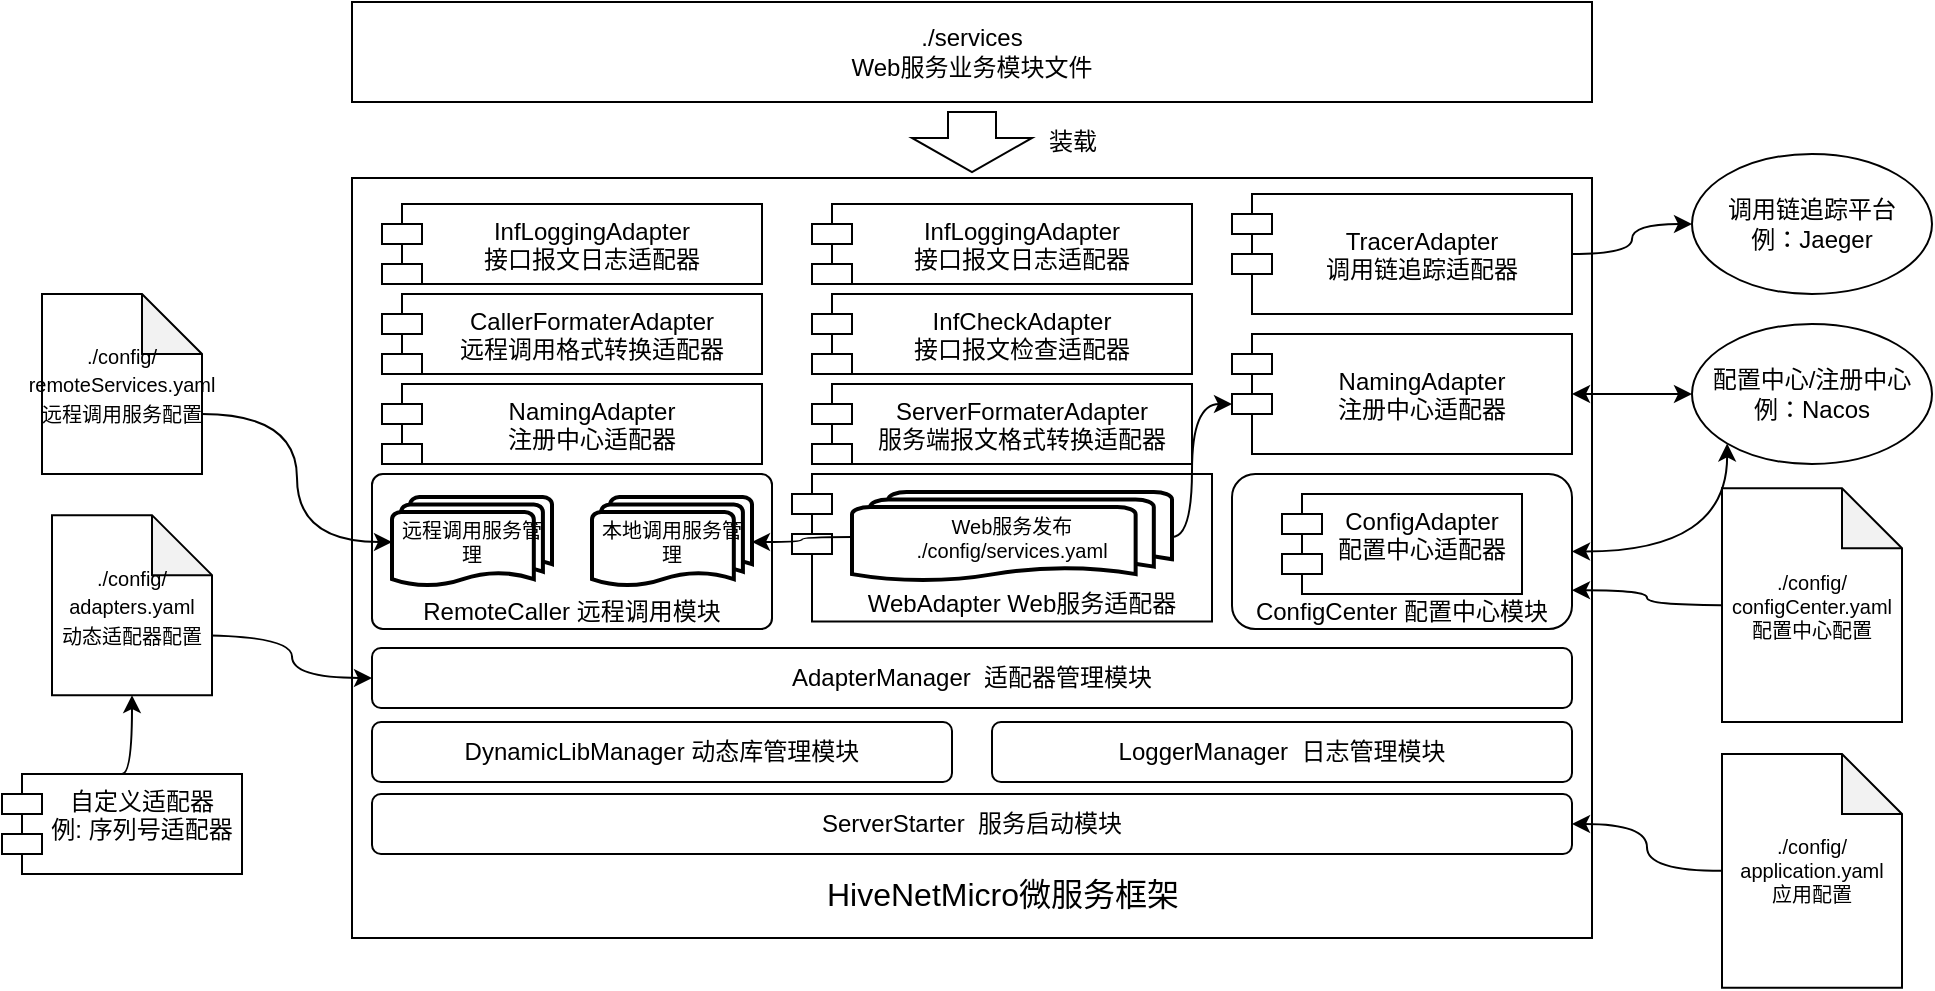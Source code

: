 <mxfile version="16.1.2" type="device" pages="4"><diagram id="e1eI8KGDANT3VTvHJMwy" name="框架整体设计"><mxGraphModel dx="1773" dy="590" grid="1" gridSize="10" guides="1" tooltips="1" connect="1" arrows="1" fold="1" page="1" pageScale="1" pageWidth="827" pageHeight="1169" math="0" shadow="0"><root><mxCell id="Zrc7ZER5J5BIy9aiDrU9-0"/><mxCell id="Zrc7ZER5J5BIy9aiDrU9-1" parent="Zrc7ZER5J5BIy9aiDrU9-0"/><mxCell id="_LWzrvO0xNcFk8s9Y-BM-0" value="" style="rounded=0;whiteSpace=wrap;html=1;" parent="Zrc7ZER5J5BIy9aiDrU9-1" vertex="1"><mxGeometry x="130" y="142" width="620" height="380" as="geometry"/></mxCell><mxCell id="_LWzrvO0xNcFk8s9Y-BM-1" value="ServerStarter&amp;nbsp; 服务启动模块" style="rounded=1;whiteSpace=wrap;html=1;" parent="Zrc7ZER5J5BIy9aiDrU9-1" vertex="1"><mxGeometry x="140" y="450" width="600" height="30" as="geometry"/></mxCell><mxCell id="_LWzrvO0xNcFk8s9Y-BM-2" value="DynamicLibManager&amp;nbsp;动态库管理模块" style="rounded=1;whiteSpace=wrap;html=1;" parent="Zrc7ZER5J5BIy9aiDrU9-1" vertex="1"><mxGeometry x="140" y="414" width="290" height="30" as="geometry"/></mxCell><mxCell id="_LWzrvO0xNcFk8s9Y-BM-4" value="LoggerManager&amp;nbsp; 日志管理模块" style="rounded=1;whiteSpace=wrap;html=1;" parent="Zrc7ZER5J5BIy9aiDrU9-1" vertex="1"><mxGeometry x="450" y="414" width="290" height="30" as="geometry"/></mxCell><mxCell id="_LWzrvO0xNcFk8s9Y-BM-6" value="AdapterManager&amp;nbsp; 适配器管理模块" style="rounded=1;whiteSpace=wrap;html=1;" parent="Zrc7ZER5J5BIy9aiDrU9-1" vertex="1"><mxGeometry x="140" y="377" width="600" height="30" as="geometry"/></mxCell><mxCell id="Z61UqxAoLDg5IrzSzQBk-11" style="edgeStyle=orthogonalEdgeStyle;curved=1;rounded=0;orthogonalLoop=1;jettySize=auto;html=1;exitX=1;exitY=0.5;exitDx=0;exitDy=0;entryX=0;entryY=1;entryDx=0;entryDy=0;startArrow=classic;startFill=1;" parent="Zrc7ZER5J5BIy9aiDrU9-1" source="_LWzrvO0xNcFk8s9Y-BM-7" target="_LWzrvO0xNcFk8s9Y-BM-10" edge="1"><mxGeometry relative="1" as="geometry"/></mxCell><mxCell id="_LWzrvO0xNcFk8s9Y-BM-7" value="&lt;span style=&quot;text-align: left&quot;&gt;ConfigCenter&amp;nbsp;&lt;/span&gt;配置中心模块" style="rounded=1;whiteSpace=wrap;html=1;verticalAlign=bottom;" parent="Zrc7ZER5J5BIy9aiDrU9-1" vertex="1"><mxGeometry x="570" y="290" width="170" height="77.5" as="geometry"/></mxCell><mxCell id="_LWzrvO0xNcFk8s9Y-BM-9" value="ConfigAdapter&#10;配置中心适配器" style="shape=module;align=left;spacingLeft=20;align=center;verticalAlign=top;" parent="Zrc7ZER5J5BIy9aiDrU9-1" vertex="1"><mxGeometry x="595" y="300" width="120" height="50" as="geometry"/></mxCell><mxCell id="_LWzrvO0xNcFk8s9Y-BM-10" value="配置中心/注册中心&lt;br&gt;例：Nacos" style="ellipse;whiteSpace=wrap;html=1;" parent="Zrc7ZER5J5BIy9aiDrU9-1" vertex="1"><mxGeometry x="800" y="215" width="120" height="70" as="geometry"/></mxCell><mxCell id="Z61UqxAoLDg5IrzSzQBk-2" value="&lt;span style=&quot;text-align: left&quot;&gt;RemoteCaller&lt;/span&gt;&lt;span style=&quot;text-align: left&quot;&gt;&amp;nbsp;&lt;/span&gt;远程调用模块" style="rounded=1;whiteSpace=wrap;html=1;verticalAlign=bottom;arcSize=7;" parent="Zrc7ZER5J5BIy9aiDrU9-1" vertex="1"><mxGeometry x="140" y="290" width="200" height="77.5" as="geometry"/></mxCell><mxCell id="Z61UqxAoLDg5IrzSzQBk-5" value="WebAdapter Web服务适配器" style="shape=module;align=left;spacingLeft=20;align=center;verticalAlign=bottom;" parent="Zrc7ZER5J5BIy9aiDrU9-1" vertex="1"><mxGeometry x="350" y="290" width="210" height="73.75" as="geometry"/></mxCell><mxCell id="Z61UqxAoLDg5IrzSzQBk-10" style="edgeStyle=orthogonalEdgeStyle;curved=1;rounded=0;orthogonalLoop=1;jettySize=auto;html=1;exitX=1;exitY=0.5;exitDx=0;exitDy=0;entryX=0;entryY=0.5;entryDx=0;entryDy=0;startArrow=classic;startFill=1;" parent="Zrc7ZER5J5BIy9aiDrU9-1" source="Z61UqxAoLDg5IrzSzQBk-6" target="_LWzrvO0xNcFk8s9Y-BM-10" edge="1"><mxGeometry relative="1" as="geometry"/></mxCell><mxCell id="Z61UqxAoLDg5IrzSzQBk-6" value="NamingAdapter&#10;注册中心适配器" style="shape=module;align=left;spacingLeft=20;align=center;verticalAlign=middle;" parent="Zrc7ZER5J5BIy9aiDrU9-1" vertex="1"><mxGeometry x="570" y="220" width="170" height="60" as="geometry"/></mxCell><mxCell id="Z61UqxAoLDg5IrzSzQBk-9" style="edgeStyle=orthogonalEdgeStyle;curved=1;rounded=0;orthogonalLoop=1;jettySize=auto;html=1;exitX=1;exitY=0.5;exitDx=0;exitDy=0;entryX=0;entryY=0.5;entryDx=0;entryDy=0;" parent="Zrc7ZER5J5BIy9aiDrU9-1" source="Z61UqxAoLDg5IrzSzQBk-7" target="Z61UqxAoLDg5IrzSzQBk-8" edge="1"><mxGeometry relative="1" as="geometry"/></mxCell><mxCell id="Z61UqxAoLDg5IrzSzQBk-7" value="TracerAdapter&#10;调用链追踪适配器" style="shape=module;align=left;spacingLeft=20;align=center;verticalAlign=middle;" parent="Zrc7ZER5J5BIy9aiDrU9-1" vertex="1"><mxGeometry x="570" y="150" width="170" height="60" as="geometry"/></mxCell><mxCell id="Z61UqxAoLDg5IrzSzQBk-8" value="调用链追踪平台&lt;br&gt;例：Jaeger" style="ellipse;whiteSpace=wrap;html=1;" parent="Zrc7ZER5J5BIy9aiDrU9-1" vertex="1"><mxGeometry x="800" y="130" width="120" height="70" as="geometry"/></mxCell><mxCell id="Z61UqxAoLDg5IrzSzQBk-16" style="edgeStyle=orthogonalEdgeStyle;curved=1;rounded=0;orthogonalLoop=1;jettySize=auto;html=1;exitX=0.5;exitY=0;exitDx=0;exitDy=0;entryX=0.5;entryY=1;entryDx=0;entryDy=0;entryPerimeter=0;startArrow=none;startFill=0;endArrow=classic;endFill=1;" parent="Zrc7ZER5J5BIy9aiDrU9-1" source="Z61UqxAoLDg5IrzSzQBk-14" target="Z61UqxAoLDg5IrzSzQBk-15" edge="1"><mxGeometry relative="1" as="geometry"/></mxCell><mxCell id="Z61UqxAoLDg5IrzSzQBk-14" value="自定义适配器&#10;例: 序列号适配器" style="shape=module;align=left;spacingLeft=20;align=center;verticalAlign=top;" parent="Zrc7ZER5J5BIy9aiDrU9-1" vertex="1"><mxGeometry x="-45" y="440" width="120" height="50" as="geometry"/></mxCell><mxCell id="Z61UqxAoLDg5IrzSzQBk-17" style="edgeStyle=orthogonalEdgeStyle;curved=1;rounded=0;orthogonalLoop=1;jettySize=auto;html=1;exitX=0;exitY=0;exitDx=70;exitDy=60;exitPerimeter=0;entryX=0;entryY=0.5;entryDx=0;entryDy=0;startArrow=none;startFill=0;endArrow=classic;endFill=1;" parent="Zrc7ZER5J5BIy9aiDrU9-1" source="Z61UqxAoLDg5IrzSzQBk-15" target="_LWzrvO0xNcFk8s9Y-BM-6" edge="1"><mxGeometry relative="1" as="geometry"/></mxCell><mxCell id="Z61UqxAoLDg5IrzSzQBk-15" value="&lt;span style=&quot;font-size: 10px&quot;&gt;./config/&lt;/span&gt;&lt;br style=&quot;font-size: 10px&quot;&gt;&lt;span style=&quot;font-size: 10px&quot;&gt;adapters.yaml&lt;/span&gt;&lt;br style=&quot;font-size: 10px&quot;&gt;&lt;span style=&quot;font-size: 10px&quot;&gt;动态适配器配置&lt;/span&gt;" style="shape=note;html=1;backgroundOutline=1;darkOpacity=0.05;whiteSpace=wrap;" parent="Zrc7ZER5J5BIy9aiDrU9-1" vertex="1"><mxGeometry x="-20" y="310.57" width="80" height="90" as="geometry"/></mxCell><mxCell id="Z61UqxAoLDg5IrzSzQBk-19" value="NamingAdapter&#10;注册中心适配器" style="shape=module;align=left;spacingLeft=20;align=center;verticalAlign=middle;" parent="Zrc7ZER5J5BIy9aiDrU9-1" vertex="1"><mxGeometry x="145" y="245" width="190" height="40" as="geometry"/></mxCell><mxCell id="Z61UqxAoLDg5IrzSzQBk-20" value="CallerFormaterAdapter&#10;远程调用格式转换适配器" style="shape=module;align=left;spacingLeft=20;align=center;verticalAlign=middle;" parent="Zrc7ZER5J5BIy9aiDrU9-1" vertex="1"><mxGeometry x="145" y="200" width="190" height="40" as="geometry"/></mxCell><mxCell id="Z61UqxAoLDg5IrzSzQBk-21" value="InfCheckAdapter&#10;接口报文检查适配器" style="shape=module;align=left;spacingLeft=20;align=center;verticalAlign=middle;" parent="Zrc7ZER5J5BIy9aiDrU9-1" vertex="1"><mxGeometry x="360" y="200" width="190" height="40" as="geometry"/></mxCell><mxCell id="Z61UqxAoLDg5IrzSzQBk-22" value="InfLoggingAdapter&#10;接口报文日志适配器" style="shape=module;align=left;spacingLeft=20;align=center;verticalAlign=middle;" parent="Zrc7ZER5J5BIy9aiDrU9-1" vertex="1"><mxGeometry x="145" y="155" width="190" height="40" as="geometry"/></mxCell><mxCell id="Z61UqxAoLDg5IrzSzQBk-23" value="ServerFormaterAdapter&#10;服务端报文格式转换适配器" style="shape=module;align=left;spacingLeft=20;align=center;verticalAlign=middle;" parent="Zrc7ZER5J5BIy9aiDrU9-1" vertex="1"><mxGeometry x="360" y="245" width="190" height="40" as="geometry"/></mxCell><mxCell id="Z61UqxAoLDg5IrzSzQBk-24" value="InfLoggingAdapter&#10;接口报文日志适配器" style="shape=module;align=left;spacingLeft=20;align=center;verticalAlign=middle;" parent="Zrc7ZER5J5BIy9aiDrU9-1" vertex="1"><mxGeometry x="360" y="155" width="190" height="40" as="geometry"/></mxCell><mxCell id="Z61UqxAoLDg5IrzSzQBk-27" style="edgeStyle=orthogonalEdgeStyle;curved=1;rounded=0;orthogonalLoop=1;jettySize=auto;html=1;exitX=0;exitY=0.5;exitDx=0;exitDy=0;exitPerimeter=0;entryX=1;entryY=0.75;entryDx=0;entryDy=0;fontSize=10;startArrow=none;startFill=0;endArrow=classic;endFill=1;" parent="Zrc7ZER5J5BIy9aiDrU9-1" source="Z61UqxAoLDg5IrzSzQBk-25" target="_LWzrvO0xNcFk8s9Y-BM-7" edge="1"><mxGeometry relative="1" as="geometry"/></mxCell><mxCell id="Z61UqxAoLDg5IrzSzQBk-25" value="./config/&lt;br style=&quot;font-size: 10px;&quot;&gt;configCenter.yaml&lt;br style=&quot;font-size: 10px;&quot;&gt;配置中心配置" style="shape=note;html=1;backgroundOutline=1;darkOpacity=0.05;whiteSpace=wrap;fontSize=10;" parent="Zrc7ZER5J5BIy9aiDrU9-1" vertex="1"><mxGeometry x="815" y="297.13" width="90" height="116.87" as="geometry"/></mxCell><mxCell id="Z61UqxAoLDg5IrzSzQBk-29" style="edgeStyle=orthogonalEdgeStyle;curved=1;rounded=0;orthogonalLoop=1;jettySize=auto;html=1;exitX=0;exitY=0.5;exitDx=0;exitDy=0;exitPerimeter=0;entryX=1;entryY=0.5;entryDx=0;entryDy=0;fontSize=10;startArrow=none;startFill=0;endArrow=classic;endFill=1;" parent="Zrc7ZER5J5BIy9aiDrU9-1" source="Z61UqxAoLDg5IrzSzQBk-28" target="_LWzrvO0xNcFk8s9Y-BM-1" edge="1"><mxGeometry relative="1" as="geometry"/></mxCell><mxCell id="Z61UqxAoLDg5IrzSzQBk-28" value="./config/&lt;br style=&quot;font-size: 10px&quot;&gt;application.yaml&lt;br&gt;应用配置" style="shape=note;html=1;backgroundOutline=1;darkOpacity=0.05;whiteSpace=wrap;fontSize=10;" parent="Zrc7ZER5J5BIy9aiDrU9-1" vertex="1"><mxGeometry x="815" y="430" width="90" height="116.87" as="geometry"/></mxCell><mxCell id="Z61UqxAoLDg5IrzSzQBk-30" value="远程调用服务管理" style="strokeWidth=2;html=1;shape=mxgraph.flowchart.multi-document;whiteSpace=wrap;fontSize=10;" parent="Zrc7ZER5J5BIy9aiDrU9-1" vertex="1"><mxGeometry x="150" y="301.5" width="80" height="45" as="geometry"/></mxCell><mxCell id="Z61UqxAoLDg5IrzSzQBk-31" value="本地调用服务管理" style="strokeWidth=2;html=1;shape=mxgraph.flowchart.multi-document;whiteSpace=wrap;fontSize=10;" parent="Zrc7ZER5J5BIy9aiDrU9-1" vertex="1"><mxGeometry x="250" y="301.5" width="80" height="45" as="geometry"/></mxCell><mxCell id="1uhx-T4HMQ_tuXbCXC31-1" style="edgeStyle=orthogonalEdgeStyle;curved=1;rounded=0;orthogonalLoop=1;jettySize=auto;html=1;exitX=0;exitY=0;exitDx=80;exitDy=60;exitPerimeter=0;entryX=0;entryY=0.5;entryDx=0;entryDy=0;entryPerimeter=0;fontSize=10;startArrow=none;startFill=0;endArrow=classic;endFill=1;" parent="Zrc7ZER5J5BIy9aiDrU9-1" source="1uhx-T4HMQ_tuXbCXC31-0" target="Z61UqxAoLDg5IrzSzQBk-30" edge="1"><mxGeometry relative="1" as="geometry"/></mxCell><mxCell id="1uhx-T4HMQ_tuXbCXC31-0" value="&lt;span style=&quot;font-size: 10px&quot;&gt;./config/&lt;/span&gt;&lt;br style=&quot;font-size: 10px&quot;&gt;&lt;span style=&quot;font-size: 10px&quot;&gt;remoteServices.yaml&lt;/span&gt;&lt;br style=&quot;font-size: 10px&quot;&gt;&lt;span style=&quot;font-size: 10px&quot;&gt;远程调用服务配置&lt;/span&gt;" style="shape=note;html=1;backgroundOutline=1;darkOpacity=0.05;whiteSpace=wrap;" parent="Zrc7ZER5J5BIy9aiDrU9-1" vertex="1"><mxGeometry x="-25" y="200" width="80" height="90" as="geometry"/></mxCell><mxCell id="1uhx-T4HMQ_tuXbCXC31-3" style="edgeStyle=orthogonalEdgeStyle;curved=1;rounded=0;orthogonalLoop=1;jettySize=auto;html=1;exitX=0;exitY=0.5;exitDx=0;exitDy=0;exitPerimeter=0;entryX=1;entryY=0.5;entryDx=0;entryDy=0;entryPerimeter=0;fontSize=10;startArrow=none;startFill=0;endArrow=classic;endFill=1;" parent="Zrc7ZER5J5BIy9aiDrU9-1" source="1uhx-T4HMQ_tuXbCXC31-2" target="Z61UqxAoLDg5IrzSzQBk-31" edge="1"><mxGeometry relative="1" as="geometry"/></mxCell><mxCell id="1uhx-T4HMQ_tuXbCXC31-4" style="edgeStyle=orthogonalEdgeStyle;curved=1;rounded=0;orthogonalLoop=1;jettySize=auto;html=1;exitX=1;exitY=0.5;exitDx=0;exitDy=0;exitPerimeter=0;entryX=0;entryY=0;entryDx=0;entryDy=35;entryPerimeter=0;fontSize=10;startArrow=none;startFill=0;endArrow=classic;endFill=1;" parent="Zrc7ZER5J5BIy9aiDrU9-1" source="1uhx-T4HMQ_tuXbCXC31-2" target="Z61UqxAoLDg5IrzSzQBk-6" edge="1"><mxGeometry relative="1" as="geometry"><Array as="points"><mxPoint x="550" y="322"/><mxPoint x="550" y="255"/></Array></mxGeometry></mxCell><mxCell id="1uhx-T4HMQ_tuXbCXC31-2" value="Web服务发布&lt;br&gt;./config/services.yaml" style="strokeWidth=2;html=1;shape=mxgraph.flowchart.multi-document;whiteSpace=wrap;fontSize=10;" parent="Zrc7ZER5J5BIy9aiDrU9-1" vertex="1"><mxGeometry x="380" y="299" width="160" height="45" as="geometry"/></mxCell><mxCell id="1uhx-T4HMQ_tuXbCXC31-5" value="HiveNetMicro微服务框架" style="text;html=1;align=center;verticalAlign=middle;resizable=0;points=[];autosize=1;strokeColor=none;fillColor=none;fontSize=16;" parent="Zrc7ZER5J5BIy9aiDrU9-1" vertex="1"><mxGeometry x="360" y="490" width="190" height="20" as="geometry"/></mxCell><mxCell id="5cbRVBMmH1TWMIT9c0RV-1" value="./services&lt;br style=&quot;font-size: 12px;&quot;&gt;Web服务业务模块文件" style="rounded=0;whiteSpace=wrap;html=1;fontSize=12;" parent="Zrc7ZER5J5BIy9aiDrU9-1" vertex="1"><mxGeometry x="130" y="54" width="620" height="50" as="geometry"/></mxCell><mxCell id="5cbRVBMmH1TWMIT9c0RV-2" value="" style="shape=singleArrow;direction=south;whiteSpace=wrap;html=1;fontSize=12;arrowWidth=0.4;arrowSize=0.567;" parent="Zrc7ZER5J5BIy9aiDrU9-1" vertex="1"><mxGeometry x="410" y="109" width="60" height="30" as="geometry"/></mxCell><mxCell id="5cbRVBMmH1TWMIT9c0RV-3" value="装载" style="text;html=1;align=center;verticalAlign=middle;resizable=0;points=[];autosize=1;strokeColor=none;fillColor=none;fontSize=12;" parent="Zrc7ZER5J5BIy9aiDrU9-1" vertex="1"><mxGeometry x="470" y="114" width="40" height="20" as="geometry"/></mxCell></root></mxGraphModel></diagram><diagram id="Js04txUcg3-bJG9V8Dc7" name="通讯模型"><mxGraphModel dx="1773" dy="1759" grid="1" gridSize="10" guides="1" tooltips="1" connect="1" arrows="1" fold="1" page="1" pageScale="1" pageWidth="827" pageHeight="1169" math="0" shadow="0"><root><mxCell id="oGpyFmzqkpdGGwjLCRx9-0"/><mxCell id="oGpyFmzqkpdGGwjLCRx9-1" parent="oGpyFmzqkpdGGwjLCRx9-0"/><mxCell id="oGpyFmzqkpdGGwjLCRx9-7" value="" style="html=1;points=[];perimeter=orthogonalPerimeter;" parent="oGpyFmzqkpdGGwjLCRx9-1" vertex="1"><mxGeometry x="443" y="160" width="10" height="200" as="geometry"/></mxCell><mxCell id="oGpyFmzqkpdGGwjLCRx9-8" value="请求通讯" style="html=1;verticalAlign=bottom;endArrow=block;entryX=0;entryY=0;rounded=0;exitX=1;exitY=0;exitDx=0;exitDy=0;exitPerimeter=0;" parent="oGpyFmzqkpdGGwjLCRx9-1" source="oGpyFmzqkpdGGwjLCRx9-10" target="oGpyFmzqkpdGGwjLCRx9-7" edge="1"><mxGeometry relative="1" as="geometry"><mxPoint x="320" y="160" as="sourcePoint"/></mxGeometry></mxCell><mxCell id="oGpyFmzqkpdGGwjLCRx9-9" value="响应通讯" style="html=1;verticalAlign=bottom;endArrow=open;dashed=1;endSize=8;exitX=0;exitY=0.95;rounded=0;entryX=1.3;entryY=0.945;entryDx=0;entryDy=0;entryPerimeter=0;" parent="oGpyFmzqkpdGGwjLCRx9-1" source="oGpyFmzqkpdGGwjLCRx9-7" target="oGpyFmzqkpdGGwjLCRx9-10" edge="1"><mxGeometry relative="1" as="geometry"><mxPoint x="320" y="350" as="targetPoint"/></mxGeometry></mxCell><mxCell id="oGpyFmzqkpdGGwjLCRx9-10" value="" style="html=1;points=[];perimeter=orthogonalPerimeter;" parent="oGpyFmzqkpdGGwjLCRx9-1" vertex="1"><mxGeometry x="310" y="160" width="10" height="200" as="geometry"/></mxCell><mxCell id="oGpyFmzqkpdGGwjLCRx9-11" value="Client" style="text;html=1;align=center;verticalAlign=middle;resizable=0;points=[];autosize=1;strokeColor=none;fillColor=none;" parent="oGpyFmzqkpdGGwjLCRx9-1" vertex="1"><mxGeometry x="290" y="130" width="50" height="20" as="geometry"/></mxCell><mxCell id="oGpyFmzqkpdGGwjLCRx9-12" value="Server" style="text;html=1;align=center;verticalAlign=middle;resizable=0;points=[];autosize=1;strokeColor=none;fillColor=none;" parent="oGpyFmzqkpdGGwjLCRx9-1" vertex="1"><mxGeometry x="423" y="130" width="50" height="20" as="geometry"/></mxCell><mxCell id="oGpyFmzqkpdGGwjLCRx9-16" style="edgeStyle=orthogonalEdgeStyle;rounded=0;orthogonalLoop=1;jettySize=auto;html=1;exitX=1;exitY=0.25;exitDx=0;exitDy=0;entryX=0.1;entryY=0.01;entryDx=0;entryDy=0;entryPerimeter=0;" parent="oGpyFmzqkpdGGwjLCRx9-1" source="oGpyFmzqkpdGGwjLCRx9-14" target="oGpyFmzqkpdGGwjLCRx9-10" edge="1"><mxGeometry relative="1" as="geometry"/></mxCell><mxCell id="RNDpn2MkEw3SPm0D6Sd4-6" style="edgeStyle=orthogonalEdgeStyle;rounded=0;orthogonalLoop=1;jettySize=auto;html=1;exitX=0;exitY=0;exitDx=0;exitDy=35;exitPerimeter=0;entryX=0;entryY=0;entryDx=0;entryDy=15;entryPerimeter=0;" parent="oGpyFmzqkpdGGwjLCRx9-1" source="oGpyFmzqkpdGGwjLCRx9-14" target="jaZzko3sYghPVxjLBM1l-7" edge="1"><mxGeometry relative="1" as="geometry"/></mxCell><mxCell id="oGpyFmzqkpdGGwjLCRx9-14" value="caller formater&#10; adapter&#10;客户端调用转换发送" style="shape=module;align=left;spacingLeft=20;align=center;verticalAlign=middle;" parent="oGpyFmzqkpdGGwjLCRx9-1" vertex="1"><mxGeometry x="130" y="227.5" width="130" height="65" as="geometry"/></mxCell><mxCell id="oGpyFmzqkpdGGwjLCRx9-21" style="edgeStyle=orthogonalEdgeStyle;rounded=0;orthogonalLoop=1;jettySize=auto;html=1;exitX=1;exitY=0.25;exitDx=0;exitDy=0;entryX=0;entryY=0.5;entryDx=0;entryDy=0;entryPerimeter=0;" parent="oGpyFmzqkpdGGwjLCRx9-1" source="oGpyFmzqkpdGGwjLCRx9-15" target="oGpyFmzqkpdGGwjLCRx9-20" edge="1"><mxGeometry relative="1" as="geometry"/></mxCell><mxCell id="oGpyFmzqkpdGGwjLCRx9-15" value="server formater&#10; adapter&#10;(服务端报文转换&#10;适配器)" style="shape=module;align=left;spacingLeft=20;align=center;verticalAlign=top;" parent="oGpyFmzqkpdGGwjLCRx9-1" vertex="1"><mxGeometry x="501" y="227.5" width="130" height="65" as="geometry"/></mxCell><mxCell id="oGpyFmzqkpdGGwjLCRx9-17" style="edgeStyle=orthogonalEdgeStyle;rounded=0;orthogonalLoop=1;jettySize=auto;html=1;exitX=0;exitY=0.945;exitDx=0;exitDy=0;entryX=1;entryY=0.75;entryDx=0;entryDy=0;exitPerimeter=0;" parent="oGpyFmzqkpdGGwjLCRx9-1" source="oGpyFmzqkpdGGwjLCRx9-10" target="oGpyFmzqkpdGGwjLCRx9-14" edge="1"><mxGeometry relative="1" as="geometry"><mxPoint x="270" y="253.75" as="sourcePoint"/><mxPoint x="321" y="172" as="targetPoint"/></mxGeometry></mxCell><mxCell id="oGpyFmzqkpdGGwjLCRx9-18" style="edgeStyle=orthogonalEdgeStyle;rounded=0;orthogonalLoop=1;jettySize=auto;html=1;entryX=0;entryY=0;entryDx=0;entryDy=15;entryPerimeter=0;" parent="oGpyFmzqkpdGGwjLCRx9-1" target="oGpyFmzqkpdGGwjLCRx9-15" edge="1"><mxGeometry relative="1" as="geometry"><mxPoint x="451" y="160" as="sourcePoint"/><mxPoint x="211" y="286.25" as="targetPoint"/></mxGeometry></mxCell><mxCell id="oGpyFmzqkpdGGwjLCRx9-19" style="edgeStyle=orthogonalEdgeStyle;rounded=0;orthogonalLoop=1;jettySize=auto;html=1;entryX=1.1;entryY=0.95;entryDx=0;entryDy=0;entryPerimeter=0;exitX=0;exitY=0;exitDx=0;exitDy=35;exitPerimeter=0;" parent="oGpyFmzqkpdGGwjLCRx9-1" source="oGpyFmzqkpdGGwjLCRx9-15" target="oGpyFmzqkpdGGwjLCRx9-7" edge="1"><mxGeometry relative="1" as="geometry"><mxPoint x="461" y="170" as="sourcePoint"/><mxPoint x="511" y="252.5" as="targetPoint"/></mxGeometry></mxCell><mxCell id="oGpyFmzqkpdGGwjLCRx9-24" style="edgeStyle=orthogonalEdgeStyle;rounded=0;orthogonalLoop=1;jettySize=auto;html=1;exitX=1;exitY=0.5;exitDx=0;exitDy=0;exitPerimeter=0;entryX=0;entryY=0;entryDx=0;entryDy=15;entryPerimeter=0;" parent="oGpyFmzqkpdGGwjLCRx9-1" source="oGpyFmzqkpdGGwjLCRx9-20" target="jaZzko3sYghPVxjLBM1l-11" edge="1"><mxGeometry relative="1" as="geometry"/></mxCell><mxCell id="oGpyFmzqkpdGGwjLCRx9-20" value="&lt;div style=&quot;&quot;&gt;&lt;span&gt;Request JSON&lt;/span&gt;&lt;/div&gt;" style="whiteSpace=wrap;html=1;shape=mxgraph.basic.document;align=center;" parent="oGpyFmzqkpdGGwjLCRx9-1" vertex="1"><mxGeometry x="671" y="97.5" width="70" height="85" as="geometry"/></mxCell><mxCell id="oGpyFmzqkpdGGwjLCRx9-28" style="edgeStyle=orthogonalEdgeStyle;rounded=0;orthogonalLoop=1;jettySize=auto;html=1;exitX=0;exitY=0;exitDx=0;exitDy=35;exitPerimeter=0;entryX=1;entryY=0.5;entryDx=0;entryDy=0;entryPerimeter=0;startArrow=none;" parent="oGpyFmzqkpdGGwjLCRx9-1" source="jaZzko3sYghPVxjLBM1l-24" target="oGpyFmzqkpdGGwjLCRx9-27" edge="1"><mxGeometry relative="1" as="geometry"/></mxCell><mxCell id="oGpyFmzqkpdGGwjLCRx9-23" value="function(request, *args, **kwargs)&#10;(实际服务处理函数)" style="shape=module;align=left;spacingLeft=20;align=center;verticalAlign=middle;" parent="oGpyFmzqkpdGGwjLCRx9-1" vertex="1"><mxGeometry x="1000" y="218.75" width="210" height="82.5" as="geometry"/></mxCell><mxCell id="RNDpn2MkEw3SPm0D6Sd4-8" style="edgeStyle=orthogonalEdgeStyle;rounded=0;orthogonalLoop=1;jettySize=auto;html=1;exitX=0;exitY=0.5;exitDx=0;exitDy=0;exitPerimeter=0;entryX=0.5;entryY=0;entryDx=0;entryDy=0;entryPerimeter=0;dashed=1;" parent="oGpyFmzqkpdGGwjLCRx9-1" source="oGpyFmzqkpdGGwjLCRx9-26" target="RNDpn2MkEw3SPm0D6Sd4-0" edge="1"><mxGeometry relative="1" as="geometry"/></mxCell><mxCell id="RNDpn2MkEw3SPm0D6Sd4-9" style="edgeStyle=orthogonalEdgeStyle;rounded=0;orthogonalLoop=1;jettySize=auto;html=1;exitX=1;exitY=0.5;exitDx=0;exitDy=0;exitPerimeter=0;entryX=0.5;entryY=0;entryDx=0;entryDy=0;entryPerimeter=0;dashed=1;" parent="oGpyFmzqkpdGGwjLCRx9-1" source="oGpyFmzqkpdGGwjLCRx9-26" target="oGpyFmzqkpdGGwjLCRx9-20" edge="1"><mxGeometry relative="1" as="geometry"/></mxCell><mxCell id="oGpyFmzqkpdGGwjLCRx9-26" value="Request JSON&lt;br&gt;{&lt;br&gt;&lt;span&gt;&#9;&lt;/span&gt;&lt;p class=&quot;p1&quot; style=&quot;margin: 0px ; font-stretch: normal ; font-size: 13px ; line-height: normal ; font-family: &amp;#34;helvetica neue&amp;#34;&quot;&gt;&amp;nbsp; 'network': {&lt;/p&gt;&lt;p class=&quot;p1&quot; style=&quot;margin: 0px ; font-stretch: normal ; font-size: 13px ; line-height: normal ; font-family: &amp;#34;helvetica neue&amp;#34;&quot;&gt;&amp;nbsp; &amp;nbsp; method: ''&lt;span class=&quot;Apple-converted-space&quot;&gt;&amp;nbsp; &lt;/span&gt;# 请求方法类型&lt;/p&gt;&lt;p class=&quot;p1&quot; style=&quot;margin: 0px ; font-stretch: normal ; font-size: 13px ; line-height: normal ; font-family: &amp;#34;helvetica neue&amp;#34;&quot;&gt;&lt;span class=&quot;Apple-converted-space&quot;&gt;&amp;nbsp; &amp;nbsp;&amp;nbsp;&lt;/span&gt;host: '',&lt;span class=&quot;Apple-converted-space&quot;&gt;&amp;nbsp; &lt;/span&gt;# 请求访问主机&lt;/p&gt;&lt;p class=&quot;p1&quot; style=&quot;margin: 0px ; font-stretch: normal ; font-size: 13px ; line-height: normal ; font-family: &amp;#34;helvetica neue&amp;#34;&quot;&gt;&lt;span class=&quot;Apple-converted-space&quot;&gt;&amp;nbsp; &amp;nbsp;&amp;nbsp;&lt;/span&gt;path: '',&lt;span class=&quot;Apple-converted-space&quot;&gt;&amp;nbsp; &lt;/span&gt;# 当前请求的url路径&lt;/p&gt;&lt;p class=&quot;p1&quot; style=&quot;margin: 0px ; font-stretch: normal ; font-size: 13px ; line-height: normal ; font-family: &amp;#34;helvetica neue&amp;#34;&quot;&gt;&lt;span class=&quot;Apple-converted-space&quot;&gt;&amp;nbsp; &amp;nbsp;&amp;nbsp;&lt;/span&gt;ip: '',&lt;span class=&quot;Apple-converted-space&quot;&gt;&amp;nbsp; &lt;/span&gt;# 请求连接的客户端ip&lt;/p&gt;&lt;p class=&quot;p1&quot; style=&quot;margin: 0px ; font-stretch: normal ; font-size: 13px ; line-height: normal ; font-family: &amp;#34;helvetica neue&amp;#34;&quot;&gt;&lt;span class=&quot;Apple-converted-space&quot;&gt;&amp;nbsp; &amp;nbsp;&amp;nbsp;&lt;/span&gt;port: '',&lt;span class=&quot;Apple-converted-space&quot;&gt;&amp;nbsp; &lt;/span&gt;# 请求连接的端口&lt;/p&gt;&lt;p class=&quot;p1&quot; style=&quot;margin: 0px ; font-stretch: normal ; font-size: 13px ; line-height: normal ; font-family: &amp;#34;helvetica neue&amp;#34;&quot;&gt;&lt;span class=&quot;Apple-converted-space&quot;&gt;&amp;nbsp; &amp;nbsp;&amp;nbsp;&lt;/span&gt;query: '',&lt;span class=&quot;Apple-converted-space&quot;&gt;&amp;nbsp; &lt;/span&gt;# url参数字典，由'aa=xx&amp;amp;bb=xx'这个形式的url参数解析得到&lt;/p&gt;&lt;p class=&quot;p1&quot; style=&quot;margin: 0px ; font-stretch: normal ; font-size: 13px ; line-height: normal ; font-family: &amp;#34;helvetica neue&amp;#34;&quot;&gt;&amp;nbsp; },&lt;/p&gt;&lt;p class=&quot;p1&quot; style=&quot;margin: 0px ; font-stretch: normal ; font-size: 13px ; line-height: normal ; font-family: &amp;#34;helvetica neue&amp;#34;&quot;&gt;&lt;span class=&quot;Apple-converted-space&quot;&gt;&amp;nbsp; &lt;/span&gt;'headers': {&lt;/p&gt;&lt;p class=&quot;p1&quot; style=&quot;margin: 0px ; font-stretch: normal ; font-size: 13px ; line-height: normal ; font-family: &amp;#34;helvetica neue&amp;#34;&quot;&gt;&lt;span class=&quot;Apple-converted-space&quot;&gt;&amp;nbsp; &amp;nbsp; &amp;nbsp;&lt;/span&gt;...&lt;span class=&quot;Apple-converted-space&quot;&gt;&amp;nbsp; &lt;/span&gt;# 字典形式的通讯协议头信息&lt;/p&gt;&lt;p class=&quot;p1&quot; style=&quot;margin: 0px ; font-stretch: normal ; font-size: 13px ; line-height: normal ; font-family: &amp;#34;helvetica neue&amp;#34;&quot;&gt;&lt;span class=&quot;Apple-converted-space&quot;&gt;&amp;nbsp; &lt;/span&gt;},&lt;/p&gt;&lt;p class=&quot;p1&quot; style=&quot;margin: 0px ; font-stretch: normal ; font-size: 13px ; line-height: normal ; font-family: &amp;#34;helvetica neue&amp;#34;&quot;&gt;&lt;span class=&quot;Apple-converted-space&quot;&gt;&amp;nbsp; &lt;/span&gt;'msg': ...&lt;span class=&quot;Apple-converted-space&quot;&gt;&amp;nbsp; &lt;/span&gt;# 请求&lt;span class=&quot;s1&quot; style=&quot;font-stretch: normal ; line-height: normal ; font-family: &amp;#34;pingfang sc&amp;#34;&quot;&gt;报文内容, 任意格式&lt;/span&gt;&lt;/p&gt;}" style="whiteSpace=wrap;html=1;shape=mxgraph.basic.document;align=left;" parent="oGpyFmzqkpdGGwjLCRx9-1" vertex="1"><mxGeometry x="280" y="-220" width="220" height="290" as="geometry"/></mxCell><mxCell id="oGpyFmzqkpdGGwjLCRx9-29" style="edgeStyle=orthogonalEdgeStyle;rounded=0;orthogonalLoop=1;jettySize=auto;html=1;exitX=0.5;exitY=0;exitDx=0;exitDy=0;entryX=1;entryY=0.75;entryDx=0;entryDy=0;" parent="oGpyFmzqkpdGGwjLCRx9-1" source="jaZzko3sYghPVxjLBM1l-20" target="oGpyFmzqkpdGGwjLCRx9-15" edge="1"><mxGeometry relative="1" as="geometry"/></mxCell><mxCell id="jaZzko3sYghPVxjLBM1l-21" style="edgeStyle=orthogonalEdgeStyle;rounded=0;orthogonalLoop=1;jettySize=auto;html=1;exitX=0;exitY=0.5;exitDx=0;exitDy=0;exitPerimeter=0;entryX=1;entryY=0.5;entryDx=0;entryDy=0;fontSize=16;startArrow=none;startFill=0;endArrow=classic;endFill=1;" parent="oGpyFmzqkpdGGwjLCRx9-1" source="oGpyFmzqkpdGGwjLCRx9-27" target="jaZzko3sYghPVxjLBM1l-22" edge="1"><mxGeometry relative="1" as="geometry"/></mxCell><mxCell id="oGpyFmzqkpdGGwjLCRx9-27" value="&lt;div&gt;&lt;span&gt;Response JSON&lt;/span&gt;&lt;/div&gt;" style="whiteSpace=wrap;html=1;shape=mxgraph.basic.document;align=center;" parent="oGpyFmzqkpdGGwjLCRx9-1" vertex="1"><mxGeometry x="751" y="332.5" width="70" height="85" as="geometry"/></mxCell><mxCell id="RNDpn2MkEw3SPm0D6Sd4-4" style="edgeStyle=orthogonalEdgeStyle;rounded=0;orthogonalLoop=1;jettySize=auto;html=1;exitX=1;exitY=0.5;exitDx=0;exitDy=0;exitPerimeter=0;entryX=0;entryY=0;entryDx=0;entryDy=15;entryPerimeter=0;" parent="oGpyFmzqkpdGGwjLCRx9-1" source="RNDpn2MkEw3SPm0D6Sd4-0" target="jaZzko3sYghPVxjLBM1l-0" edge="1"><mxGeometry relative="1" as="geometry"><Array as="points"><mxPoint x="70" y="143"/><mxPoint x="70" y="5"/></Array></mxGeometry></mxCell><mxCell id="RNDpn2MkEw3SPm0D6Sd4-0" value="&lt;div style=&quot;&quot;&gt;&lt;span&gt;Request JSON&lt;/span&gt;&lt;/div&gt;" style="whiteSpace=wrap;html=1;shape=mxgraph.basic.document;align=center;" parent="oGpyFmzqkpdGGwjLCRx9-1" vertex="1"><mxGeometry x="-20" y="100" width="70" height="85" as="geometry"/></mxCell><mxCell id="RNDpn2MkEw3SPm0D6Sd4-2" style="edgeStyle=orthogonalEdgeStyle;rounded=0;orthogonalLoop=1;jettySize=auto;html=1;exitX=1;exitY=0.25;exitDx=0;exitDy=0;entryX=0;entryY=0.5;entryDx=0;entryDy=0;entryPerimeter=0;" parent="oGpyFmzqkpdGGwjLCRx9-1" source="RNDpn2MkEw3SPm0D6Sd4-1" target="RNDpn2MkEw3SPm0D6Sd4-0" edge="1"><mxGeometry relative="1" as="geometry"/></mxCell><mxCell id="RNDpn2MkEw3SPm0D6Sd4-3" value="*args -&amp;gt; path&lt;br&gt;**kwargs -&amp;gt; path" style="edgeLabel;html=1;align=center;verticalAlign=middle;resizable=0;points=[];" parent="RNDpn2MkEw3SPm0D6Sd4-2" vertex="1" connectable="0"><mxGeometry x="-0.013" relative="1" as="geometry"><mxPoint as="offset"/></mxGeometry></mxCell><mxCell id="RNDpn2MkEw3SPm0D6Sd4-1" value="...&#10;RemoteCaller.call(json, *args, **kwargs)&#10;...&#10;(业务逻辑中的远程调用)" style="shape=module;align=left;spacingLeft=20;align=center;verticalAlign=middle;" parent="oGpyFmzqkpdGGwjLCRx9-1" vertex="1"><mxGeometry x="-340" y="218.75" width="240" height="82.5" as="geometry"/></mxCell><mxCell id="RNDpn2MkEw3SPm0D6Sd4-7" style="edgeStyle=orthogonalEdgeStyle;rounded=0;orthogonalLoop=1;jettySize=auto;html=1;exitX=0;exitY=0.5;exitDx=0;exitDy=0;exitPerimeter=0;entryX=1;entryY=0.75;entryDx=0;entryDy=0;" parent="oGpyFmzqkpdGGwjLCRx9-1" source="RNDpn2MkEw3SPm0D6Sd4-5" target="RNDpn2MkEw3SPm0D6Sd4-1" edge="1"><mxGeometry relative="1" as="geometry"/></mxCell><mxCell id="RNDpn2MkEw3SPm0D6Sd4-5" value="&lt;div&gt;&lt;span&gt;Response JSON&lt;/span&gt;&lt;/div&gt;" style="whiteSpace=wrap;html=1;shape=mxgraph.basic.document;align=center;" parent="oGpyFmzqkpdGGwjLCRx9-1" vertex="1"><mxGeometry x="-20" y="320" width="70" height="85" as="geometry"/></mxCell><mxCell id="RNDpn2MkEw3SPm0D6Sd4-11" style="edgeStyle=orthogonalEdgeStyle;rounded=0;orthogonalLoop=1;jettySize=auto;html=1;exitX=1;exitY=0.5;exitDx=0;exitDy=0;exitPerimeter=0;entryX=0.5;entryY=1;entryDx=0;entryDy=0;entryPerimeter=0;dashed=1;" parent="oGpyFmzqkpdGGwjLCRx9-1" source="RNDpn2MkEw3SPm0D6Sd4-10" target="oGpyFmzqkpdGGwjLCRx9-27" edge="1"><mxGeometry relative="1" as="geometry"/></mxCell><mxCell id="RNDpn2MkEw3SPm0D6Sd4-12" style="edgeStyle=orthogonalEdgeStyle;rounded=0;orthogonalLoop=1;jettySize=auto;html=1;exitX=0;exitY=0.5;exitDx=0;exitDy=0;exitPerimeter=0;entryX=0.5;entryY=1;entryDx=0;entryDy=0;entryPerimeter=0;dashed=1;" parent="oGpyFmzqkpdGGwjLCRx9-1" source="RNDpn2MkEw3SPm0D6Sd4-10" target="RNDpn2MkEw3SPm0D6Sd4-5" edge="1"><mxGeometry relative="1" as="geometry"/></mxCell><mxCell id="RNDpn2MkEw3SPm0D6Sd4-10" value="Response JSON&lt;br&gt;{&lt;br&gt;&lt;span&gt;&#9;&lt;/span&gt;&lt;p class=&quot;p1&quot; style=&quot;margin: 0px ; font-stretch: normal ; font-size: 13px ; line-height: normal ; font-family: &amp;#34;helvetica neue&amp;#34;&quot;&gt;&amp;nbsp; 'network': {&lt;/p&gt;&lt;p class=&quot;p1&quot; style=&quot;margin: 0px ; font-stretch: normal ; font-size: 13px ; line-height: normal ; font-family: &amp;#34;helvetica neue&amp;#34;&quot;&gt;&amp;nbsp; &amp;nbsp; status: 200&lt;span class=&quot;Apple-converted-space&quot;&gt;&amp;nbsp; &lt;/span&gt;# 协议状态码&lt;/p&gt;&lt;p class=&quot;p1&quot; style=&quot;margin: 0px ; font-stretch: normal ; font-size: 13px ; line-height: normal ; font-family: &amp;#34;helvetica neue&amp;#34;&quot;&gt;&amp;nbsp; },&lt;/p&gt;&lt;p class=&quot;p1&quot; style=&quot;margin: 0px ; font-stretch: normal ; font-size: 13px ; line-height: normal ; font-family: &amp;#34;helvetica neue&amp;#34;&quot;&gt;&lt;span class=&quot;Apple-converted-space&quot;&gt;&amp;nbsp; &lt;/span&gt;'headers': {&lt;/p&gt;&lt;p class=&quot;p1&quot; style=&quot;margin: 0px ; font-stretch: normal ; font-size: 13px ; line-height: normal ; font-family: &amp;#34;helvetica neue&amp;#34;&quot;&gt;&lt;span class=&quot;Apple-converted-space&quot;&gt;&amp;nbsp; &amp;nbsp; &amp;nbsp;&lt;/span&gt;...&lt;span class=&quot;Apple-converted-space&quot;&gt;&amp;nbsp; &lt;/span&gt;# 字典形式的通讯协议头信息&lt;/p&gt;&lt;p class=&quot;p1&quot; style=&quot;margin: 0px ; font-stretch: normal ; font-size: 13px ; line-height: normal ; font-family: &amp;#34;helvetica neue&amp;#34;&quot;&gt;&lt;span class=&quot;Apple-converted-space&quot;&gt;&amp;nbsp; &lt;/span&gt;},&lt;/p&gt;&lt;p class=&quot;p1&quot; style=&quot;margin: 0px ; font-stretch: normal ; font-size: 13px ; line-height: normal ; font-family: &amp;#34;helvetica neue&amp;#34;&quot;&gt;&lt;span class=&quot;Apple-converted-space&quot;&gt;&amp;nbsp; &lt;/span&gt;'msg': ...&lt;span class=&quot;Apple-converted-space&quot;&gt;&amp;nbsp; &lt;/span&gt;# 响应&lt;span class=&quot;s1&quot; style=&quot;font-stretch: normal ; line-height: normal ; font-family: &amp;#34;pingfang sc&amp;#34;&quot;&gt;报文内容, 任意格式&lt;/span&gt;&lt;/p&gt;}" style="whiteSpace=wrap;html=1;shape=mxgraph.basic.document;align=left;" parent="oGpyFmzqkpdGGwjLCRx9-1" vertex="1"><mxGeometry x="280" y="430" width="210" height="250" as="geometry"/></mxCell><mxCell id="jaZzko3sYghPVxjLBM1l-5" style="edgeStyle=orthogonalEdgeStyle;rounded=0;orthogonalLoop=1;jettySize=auto;html=1;exitX=0;exitY=0;exitDx=0;exitDy=35;exitPerimeter=0;entryX=0;entryY=0;entryDx=0;entryDy=15;entryPerimeter=0;fontSize=16;startArrow=none;startFill=0;endArrow=classic;endFill=1;" parent="oGpyFmzqkpdGGwjLCRx9-1" source="jaZzko3sYghPVxjLBM1l-0" target="jaZzko3sYghPVxjLBM1l-1" edge="1"><mxGeometry relative="1" as="geometry"><Array as="points"><mxPoint x="90" y="25"/><mxPoint x="90" y="95"/></Array></mxGeometry></mxCell><mxCell id="jaZzko3sYghPVxjLBM1l-0" value="tracer adapter&#10;传递当前激活Span&#10;的上下文" style="shape=module;align=left;spacingLeft=20;align=center;verticalAlign=middle;" parent="oGpyFmzqkpdGGwjLCRx9-1" vertex="1"><mxGeometry x="120" y="-10" width="120" height="60" as="geometry"/></mxCell><mxCell id="jaZzko3sYghPVxjLBM1l-6" style="edgeStyle=orthogonalEdgeStyle;rounded=0;orthogonalLoop=1;jettySize=auto;html=1;exitX=0;exitY=0;exitDx=0;exitDy=35;exitPerimeter=0;entryX=0;entryY=0;entryDx=0;entryDy=15;entryPerimeter=0;fontSize=16;startArrow=none;startFill=0;endArrow=classic;endFill=1;" parent="oGpyFmzqkpdGGwjLCRx9-1" source="jaZzko3sYghPVxjLBM1l-1" target="oGpyFmzqkpdGGwjLCRx9-14" edge="1"><mxGeometry relative="1" as="geometry"><Array as="points"><mxPoint x="90" y="115"/><mxPoint x="90" y="243"/></Array></mxGeometry></mxCell><mxCell id="jaZzko3sYghPVxjLBM1l-1" value="inf logging &#10;adapter&#10;记录接口日志" style="shape=module;align=left;spacingLeft=20;align=center;verticalAlign=middle;" parent="oGpyFmzqkpdGGwjLCRx9-1" vertex="1"><mxGeometry x="120" y="80" width="120" height="60" as="geometry"/></mxCell><mxCell id="jaZzko3sYghPVxjLBM1l-9" style="edgeStyle=orthogonalEdgeStyle;rounded=0;orthogonalLoop=1;jettySize=auto;html=1;exitX=0;exitY=0;exitDx=0;exitDy=35;exitPerimeter=0;entryX=1;entryY=0.5;entryDx=0;entryDy=0;entryPerimeter=0;fontSize=16;startArrow=none;startFill=0;endArrow=classic;endFill=1;" parent="oGpyFmzqkpdGGwjLCRx9-1" source="jaZzko3sYghPVxjLBM1l-7" target="RNDpn2MkEw3SPm0D6Sd4-5" edge="1"><mxGeometry relative="1" as="geometry"/></mxCell><mxCell id="jaZzko3sYghPVxjLBM1l-7" value="inf logging &#10;adapter&#10;记录接口日志" style="shape=module;align=left;spacingLeft=20;align=center;verticalAlign=middle;" parent="oGpyFmzqkpdGGwjLCRx9-1" vertex="1"><mxGeometry x="120" y="345" width="120" height="60" as="geometry"/></mxCell><mxCell id="jaZzko3sYghPVxjLBM1l-15" style="edgeStyle=orthogonalEdgeStyle;rounded=0;orthogonalLoop=1;jettySize=auto;html=1;exitX=0;exitY=0;exitDx=0;exitDy=35;exitPerimeter=0;entryX=0;entryY=0;entryDx=0;entryDy=15;entryPerimeter=0;fontSize=16;startArrow=none;startFill=0;endArrow=classic;endFill=1;" parent="oGpyFmzqkpdGGwjLCRx9-1" source="jaZzko3sYghPVxjLBM1l-10" target="jaZzko3sYghPVxjLBM1l-12" edge="1"><mxGeometry relative="1" as="geometry"/></mxCell><mxCell id="jaZzko3sYghPVxjLBM1l-10" value="tracer adapter&#10;记录服务调用链" style="shape=module;align=left;spacingLeft=20;align=center;verticalAlign=middle;" parent="oGpyFmzqkpdGGwjLCRx9-1" vertex="1"><mxGeometry x="820" y="24" width="120" height="60" as="geometry"/></mxCell><mxCell id="jaZzko3sYghPVxjLBM1l-14" style="edgeStyle=orthogonalEdgeStyle;rounded=0;orthogonalLoop=1;jettySize=auto;html=1;exitX=0;exitY=0;exitDx=0;exitDy=35;exitPerimeter=0;entryX=0;entryY=0;entryDx=0;entryDy=15;entryPerimeter=0;fontSize=16;startArrow=none;startFill=0;endArrow=classic;endFill=1;" parent="oGpyFmzqkpdGGwjLCRx9-1" source="jaZzko3sYghPVxjLBM1l-11" target="jaZzko3sYghPVxjLBM1l-10" edge="1"><mxGeometry relative="1" as="geometry"/></mxCell><mxCell id="jaZzko3sYghPVxjLBM1l-11" value="inf logging &#10;adapter&#10;记录接口日志" style="shape=module;align=left;spacingLeft=20;align=center;verticalAlign=middle;" parent="oGpyFmzqkpdGGwjLCRx9-1" vertex="1"><mxGeometry x="820" y="-50" width="120" height="60" as="geometry"/></mxCell><mxCell id="jaZzko3sYghPVxjLBM1l-16" style="edgeStyle=orthogonalEdgeStyle;rounded=0;orthogonalLoop=1;jettySize=auto;html=1;exitX=0;exitY=0;exitDx=0;exitDy=35;exitPerimeter=0;entryX=0;entryY=0;entryDx=0;entryDy=15;entryPerimeter=0;fontSize=16;startArrow=none;startFill=0;endArrow=classic;endFill=1;" parent="oGpyFmzqkpdGGwjLCRx9-1" source="jaZzko3sYghPVxjLBM1l-12" target="oGpyFmzqkpdGGwjLCRx9-23" edge="1"><mxGeometry relative="1" as="geometry"/></mxCell><mxCell id="jaZzko3sYghPVxjLBM1l-17" value="&lt;span style=&quot;font-size: 11px&quot;&gt;JSON&lt;/span&gt;&lt;br style=&quot;font-size: 11px&quot;&gt;&lt;span style=&quot;font-size: 11px&quot;&gt;path -&amp;gt; *args&lt;/span&gt;&lt;br style=&quot;font-size: 11px&quot;&gt;&lt;span style=&quot;font-size: 11px&quot;&gt;path -&amp;gt; **kwargs&lt;/span&gt;" style="edgeLabel;html=1;align=center;verticalAlign=middle;resizable=0;points=[];fontSize=16;" parent="jaZzko3sYghPVxjLBM1l-16" vertex="1" connectable="0"><mxGeometry x="0.371" y="-2" relative="1" as="geometry"><mxPoint x="-49" y="-36" as="offset"/></mxGeometry></mxCell><mxCell id="jaZzko3sYghPVxjLBM1l-12" value="inf check&#10;adapter&#10;检查接口报文" style="shape=module;align=left;spacingLeft=20;align=center;verticalAlign=middle;" parent="oGpyFmzqkpdGGwjLCRx9-1" vertex="1"><mxGeometry x="820" y="97.5" width="120" height="60" as="geometry"/></mxCell><mxCell id="jaZzko3sYghPVxjLBM1l-20" value="inf logging &#10;adapter&#10;记录接口日志" style="shape=module;align=left;spacingLeft=20;align=center;verticalAlign=middle;" parent="oGpyFmzqkpdGGwjLCRx9-1" vertex="1"><mxGeometry x="591" y="345" width="120" height="60" as="geometry"/></mxCell><mxCell id="jaZzko3sYghPVxjLBM1l-23" style="edgeStyle=orthogonalEdgeStyle;rounded=0;orthogonalLoop=1;jettySize=auto;html=1;exitX=0.5;exitY=0;exitDx=0;exitDy=0;entryX=0.5;entryY=1;entryDx=0;entryDy=0;fontSize=16;startArrow=none;startFill=0;endArrow=classic;endFill=1;" parent="oGpyFmzqkpdGGwjLCRx9-1" source="jaZzko3sYghPVxjLBM1l-22" target="jaZzko3sYghPVxjLBM1l-20" edge="1"><mxGeometry relative="1" as="geometry"/></mxCell><mxCell id="jaZzko3sYghPVxjLBM1l-22" value="tracer adapter&#10;记录服务调用链" style="shape=module;align=left;spacingLeft=20;align=center;verticalAlign=middle;" parent="oGpyFmzqkpdGGwjLCRx9-1" vertex="1"><mxGeometry x="591" y="430" width="120" height="60" as="geometry"/></mxCell><mxCell id="jaZzko3sYghPVxjLBM1l-24" value="server formater&#10; adapter&#10;返回报文的标准转换" style="shape=module;align=left;spacingLeft=20;align=center;verticalAlign=top;" parent="oGpyFmzqkpdGGwjLCRx9-1" vertex="1"><mxGeometry x="840" y="340" width="130" height="65" as="geometry"/></mxCell><mxCell id="jaZzko3sYghPVxjLBM1l-25" value="" style="edgeStyle=orthogonalEdgeStyle;rounded=0;orthogonalLoop=1;jettySize=auto;html=1;exitX=0;exitY=0;exitDx=0;exitDy=35;exitPerimeter=0;entryX=0.5;entryY=0;entryDx=0;entryDy=0;endArrow=classicThin;endFill=1;" parent="oGpyFmzqkpdGGwjLCRx9-1" source="oGpyFmzqkpdGGwjLCRx9-23" target="jaZzko3sYghPVxjLBM1l-24" edge="1"><mxGeometry relative="1" as="geometry"><mxPoint x="1000" y="253.75" as="sourcePoint"/><mxPoint x="821" y="375" as="targetPoint"/></mxGeometry></mxCell></root></mxGraphModel></diagram><diagram id="Gd0S60wMtnufPY4l6T1F" name="启动模块处理流程"><mxGraphModel dx="946" dy="590" grid="1" gridSize="10" guides="1" tooltips="1" connect="1" arrows="1" fold="1" page="1" pageScale="1" pageWidth="827" pageHeight="1169" math="0" shadow="0"><root><mxCell id="0"/><mxCell id="1" parent="0"/><mxCell id="oUfnItA-6ENsxES3vogn-1" style="edgeStyle=orthogonalEdgeStyle;shape=flexArrow;curved=1;rounded=0;orthogonalLoop=1;jettySize=auto;html=1;entryX=0.5;entryY=0;entryDx=0;entryDy=0;exitX=0.455;exitY=1.005;exitDx=0;exitDy=0;exitPerimeter=0;" parent="1" source="oUfnItA-6ENsxES3vogn-3" target="oUfnItA-6ENsxES3vogn-2" edge="1"><mxGeometry relative="1" as="geometry"><mxPoint x="214" y="163" as="sourcePoint"/></mxGeometry></mxCell><mxCell id="oUfnItA-6ENsxES3vogn-5" style="edgeStyle=orthogonalEdgeStyle;rounded=0;orthogonalLoop=1;jettySize=auto;html=1;exitX=0.5;exitY=1;exitDx=0;exitDy=0;entryX=0;entryY=0.3;entryDx=0;entryDy=0;curved=1;" parent="1" source="oUfnItA-6ENsxES3vogn-2" target="oUfnItA-6ENsxES3vogn-4" edge="1"><mxGeometry relative="1" as="geometry"/></mxCell><mxCell id="oUfnItA-6ENsxES3vogn-6" value="命令行参数" style="edgeLabel;html=1;align=center;verticalAlign=middle;resizable=0;points=[];" parent="oUfnItA-6ENsxES3vogn-5" vertex="1" connectable="0"><mxGeometry x="0.096" relative="1" as="geometry"><mxPoint x="1" y="3" as="offset"/></mxGeometry></mxCell><object label="start_service" 中文名="客户端控制台启动模块" 文件="/client_console.py" 功能说明="提供客户端控制台的启动入口功能" placeholders="1" id="oUfnItA-6ENsxES3vogn-2"><mxCell style="shape=component;align=left;spacingLeft=36;whiteSpace=wrap;html=1;" parent="1" vertex="1"><mxGeometry x="130" y="203" width="169" height="60" as="geometry"/></mxCell></object><mxCell id="oUfnItA-6ENsxES3vogn-3" value="启动服务命令" style="text;align=center;fontStyle=1;verticalAlign=middle;spacingLeft=3;spacingRight=3;strokeColor=none;rotatable=0;points=[[0,0.5],[1,0.5]];portConstraint=eastwest;" parent="1" vertex="1"><mxGeometry x="177.5" y="140" width="80" height="26" as="geometry"/></mxCell><mxCell id="oUfnItA-6ENsxES3vogn-15" style="edgeStyle=orthogonalEdgeStyle;curved=1;rounded=0;orthogonalLoop=1;jettySize=auto;html=1;exitX=1;exitY=0.5;exitDx=0;exitDy=0;entryX=0;entryY=0.3;entryDx=0;entryDy=0;" parent="1" source="oUfnItA-6ENsxES3vogn-4" target="oUfnItA-6ENsxES3vogn-13" edge="1"><mxGeometry relative="1" as="geometry"/></mxCell><mxCell id="oUfnItA-6ENsxES3vogn-23" style="edgeStyle=orthogonalEdgeStyle;curved=1;rounded=0;orthogonalLoop=1;jettySize=auto;html=1;exitX=1;exitY=0.5;exitDx=0;exitDy=0;entryX=0;entryY=0.3;entryDx=0;entryDy=0;" parent="1" source="oUfnItA-6ENsxES3vogn-4" target="oUfnItA-6ENsxES3vogn-22" edge="1"><mxGeometry relative="1" as="geometry"/></mxCell><mxCell id="oUfnItA-6ENsxES3vogn-42" style="edgeStyle=orthogonalEdgeStyle;curved=1;rounded=0;orthogonalLoop=1;jettySize=auto;html=1;exitX=1;exitY=0.5;exitDx=0;exitDy=0;entryX=0;entryY=0.5;entryDx=0;entryDy=0;" parent="1" source="oUfnItA-6ENsxES3vogn-4" target="oUfnItA-6ENsxES3vogn-41" edge="1"><mxGeometry relative="1" as="geometry"/></mxCell><mxCell id="oUfnItA-6ENsxES3vogn-52" style="edgeStyle=orthogonalEdgeStyle;curved=1;rounded=0;orthogonalLoop=1;jettySize=auto;html=1;exitX=1;exitY=0.5;exitDx=0;exitDy=0;entryX=0;entryY=0.5;entryDx=0;entryDy=0;" parent="1" source="oUfnItA-6ENsxES3vogn-4" target="oUfnItA-6ENsxES3vogn-47" edge="1"><mxGeometry relative="1" as="geometry"/></mxCell><mxCell id="oUfnItA-6ENsxES3vogn-60" style="edgeStyle=orthogonalEdgeStyle;curved=1;rounded=0;orthogonalLoop=1;jettySize=auto;html=1;exitX=1;exitY=0.5;exitDx=0;exitDy=0;entryX=0;entryY=0.5;entryDx=0;entryDy=0;" parent="1" source="oUfnItA-6ENsxES3vogn-4" target="oUfnItA-6ENsxES3vogn-56" edge="1"><mxGeometry relative="1" as="geometry"/></mxCell><mxCell id="oUfnItA-6ENsxES3vogn-62" style="edgeStyle=orthogonalEdgeStyle;curved=1;rounded=0;orthogonalLoop=1;jettySize=auto;html=1;exitX=1;exitY=0.5;exitDx=0;exitDy=0;entryX=0;entryY=0.5;entryDx=0;entryDy=0;" parent="1" source="oUfnItA-6ENsxES3vogn-4" target="oUfnItA-6ENsxES3vogn-61" edge="1"><mxGeometry relative="1" as="geometry"/></mxCell><object label="lib.server.ServerStarter" 中文名="客户端控制台启动模块" 文件="/client_console.py" 功能说明="提供客户端控制台的启动入口功能" placeholders="1" id="oUfnItA-6ENsxES3vogn-4"><mxCell style="shape=component;align=left;spacingLeft=36;whiteSpace=wrap;html=1;" parent="1" vertex="1"><mxGeometry x="130" y="333" width="169" height="60" as="geometry"/></mxCell></object><object label="base_path（应用基础目录）" 中文名="默认配置路径" 功能说明="存放默认配置文件" 文件="/conf/" id="oUfnItA-6ENsxES3vogn-7"><mxCell style="swimlane;" parent="1" vertex="1"><mxGeometry x="1041" y="298" width="200" height="150" as="geometry"><mxRectangle x="26" y="20" width="60" height="23" as="alternateBounds"/></mxGeometry></mxCell></object><mxCell id="oUfnItA-6ENsxES3vogn-8" value="./config (配置文件目录)" style="text;html=1;strokeColor=none;fillColor=none;align=center;verticalAlign=middle;whiteSpace=wrap;rounded=0;dashed=1;" parent="oUfnItA-6ENsxES3vogn-7" vertex="1"><mxGeometry x="20" y="34" width="170" height="20" as="geometry"/></mxCell><mxCell id="oUfnItA-6ENsxES3vogn-9" value="./plugins （自有插件目录）" style="text;html=1;strokeColor=none;fillColor=none;align=center;verticalAlign=middle;whiteSpace=wrap;rounded=0;dashed=1;" parent="oUfnItA-6ENsxES3vogn-7" vertex="1"><mxGeometry x="20" y="60" width="170" height="20" as="geometry"/></mxCell><mxCell id="oUfnItA-6ENsxES3vogn-10" value="./services（装载服务目录）" style="text;html=1;strokeColor=none;fillColor=none;align=center;verticalAlign=middle;whiteSpace=wrap;rounded=0;dashed=1;" parent="oUfnItA-6ENsxES3vogn-7" vertex="1"><mxGeometry x="20" y="90" width="170" height="20" as="geometry"/></mxCell><mxCell id="oUfnItA-6ENsxES3vogn-12" value="./logs （日志目录）" style="text;html=1;strokeColor=none;fillColor=none;align=center;verticalAlign=middle;whiteSpace=wrap;rounded=0;dashed=1;" parent="oUfnItA-6ENsxES3vogn-7" vertex="1"><mxGeometry x="20" y="120" width="170" height="20" as="geometry"/></mxCell><mxCell id="oUfnItA-6ENsxES3vogn-19" style="edgeStyle=orthogonalEdgeStyle;curved=1;rounded=0;orthogonalLoop=1;jettySize=auto;html=1;exitX=1;exitY=0.5;exitDx=0;exitDy=0;entryX=0;entryY=0.5;entryDx=0;entryDy=0;" parent="1" source="oUfnItA-6ENsxES3vogn-13" target="oUfnItA-6ENsxES3vogn-16" edge="1"><mxGeometry relative="1" as="geometry"/></mxCell><mxCell id="oUfnItA-6ENsxES3vogn-20" style="edgeStyle=orthogonalEdgeStyle;curved=1;rounded=0;orthogonalLoop=1;jettySize=auto;html=1;exitX=1;exitY=0.5;exitDx=0;exitDy=0;entryX=0;entryY=0.5;entryDx=0;entryDy=0;" parent="1" source="oUfnItA-6ENsxES3vogn-13" target="oUfnItA-6ENsxES3vogn-17" edge="1"><mxGeometry relative="1" as="geometry"/></mxCell><mxCell id="oUfnItA-6ENsxES3vogn-21" style="edgeStyle=orthogonalEdgeStyle;curved=1;rounded=0;orthogonalLoop=1;jettySize=auto;html=1;exitX=1;exitY=0.5;exitDx=0;exitDy=0;entryX=0;entryY=0.5;entryDx=0;entryDy=0;" parent="1" source="oUfnItA-6ENsxES3vogn-13" target="oUfnItA-6ENsxES3vogn-18" edge="1"><mxGeometry relative="1" as="geometry"/></mxCell><object label="HiveNetCore.utils.&lt;br&gt;import_tool.&lt;br&gt;DynamicLibManager" 中文名="客户端控制台启动模块" 文件="/client_console.py" 功能说明="提供客户端控制台的启动入口功能" placeholders="1" id="oUfnItA-6ENsxES3vogn-13"><mxCell style="shape=component;align=left;spacingLeft=36;whiteSpace=wrap;html=1;" parent="1" vertex="1"><mxGeometry x="370" y="193" width="169" height="60" as="geometry"/></mxCell></object><mxCell id="oUfnItA-6ENsxES3vogn-16" value="SYS_LIB_LOADER&lt;br&gt;（系统动态库加载对象）" style="html=1;" parent="1" vertex="1"><mxGeometry x="590" y="128" width="150" height="50" as="geometry"/></mxCell><mxCell id="oUfnItA-6ENsxES3vogn-17" value="SYS_SERVICES_LOADER&lt;br&gt;（启动服务动态库加载对象）" style="html=1;" parent="1" vertex="1"><mxGeometry x="590" y="198" width="150" height="50" as="geometry"/></mxCell><mxCell id="oUfnItA-6ENsxES3vogn-18" value="PLATFORM_LIB_LOADER&lt;br&gt;（平台接口动态库加载对象）" style="html=1;" parent="1" vertex="1"><mxGeometry x="590" y="268" width="150" height="50" as="geometry"/></mxCell><mxCell id="oUfnItA-6ENsxES3vogn-25" style="edgeStyle=orthogonalEdgeStyle;curved=1;rounded=0;orthogonalLoop=1;jettySize=auto;html=1;exitX=1;exitY=0.5;exitDx=0;exitDy=0;entryX=0;entryY=0.5;entryDx=0;entryDy=0;" parent="1" source="oUfnItA-6ENsxES3vogn-22" target="oUfnItA-6ENsxES3vogn-24" edge="1"><mxGeometry relative="1" as="geometry"/></mxCell><object label="lib.config_center.&lt;br&gt;ConfigCenter" 中文名="客户端控制台启动模块" 文件="/client_console.py" 功能说明="提供客户端控制台的启动入口功能" placeholders="1" id="oUfnItA-6ENsxES3vogn-22"><mxCell style="shape=component;align=left;spacingLeft=36;whiteSpace=wrap;html=1;" parent="1" vertex="1"><mxGeometry x="370" y="302" width="169" height="60" as="geometry"/></mxCell></object><mxCell id="oUfnItA-6ENsxES3vogn-24" value="SYS_CONFIG_CENTER&lt;br&gt;（配置中心接入对象）" style="html=1;" parent="1" vertex="1"><mxGeometry x="590" y="348" width="150" height="50" as="geometry"/></mxCell><mxCell id="oUfnItA-6ENsxES3vogn-28" style="edgeStyle=orthogonalEdgeStyle;curved=1;rounded=0;orthogonalLoop=1;jettySize=auto;html=1;exitX=0;exitY=0.5;exitDx=0;exitDy=0;exitPerimeter=0;entryX=1;entryY=0.5;entryDx=0;entryDy=0;" parent="1" source="oUfnItA-6ENsxES3vogn-26" target="oUfnItA-6ENsxES3vogn-24" edge="1"><mxGeometry relative="1" as="geometry"/></mxCell><object label="configCe&lt;br&gt;nter.yaml&lt;br&gt;（配置中心配置-本地）" 中文名="已安装控件/应用库/应用的配置文件" 功能说明="登记已安装的控件/应用库/应用的具体配置信息，以及后台服务(servicer)和静态资源(web_static_dealer)的处理类路由配置" 文件="server_path/installed/installed_list.xml" id="oUfnItA-6ENsxES3vogn-26"><mxCell style="shape=note;whiteSpace=wrap;html=1;backgroundOutline=1;darkOpacity=0.05;" parent="1" vertex="1"><mxGeometry x="860" y="248" width="80" height="100" as="geometry"/></mxCell></object><mxCell id="oUfnItA-6ENsxES3vogn-27" style="edgeStyle=orthogonalEdgeStyle;curved=1;rounded=0;orthogonalLoop=1;jettySize=auto;html=1;exitX=0;exitY=0.5;exitDx=0;exitDy=0;" parent="1" source="oUfnItA-6ENsxES3vogn-8" target="oUfnItA-6ENsxES3vogn-26" edge="1"><mxGeometry relative="1" as="geometry"/></mxCell><mxCell id="oUfnItA-6ENsxES3vogn-36" style="edgeStyle=orthogonalEdgeStyle;curved=1;rounded=0;orthogonalLoop=1;jettySize=auto;html=1;exitX=1;exitY=0.5;exitDx=0;exitDy=0;entryX=0;entryY=0.5;entryDx=0;entryDy=0;" parent="1" source="oUfnItA-6ENsxES3vogn-33" target="oUfnItA-6ENsxES3vogn-24" edge="1"><mxGeometry relative="1" as="geometry"/></mxCell><mxCell id="oUfnItA-6ENsxES3vogn-33" value="&lt;p style=&quot;margin: 0px ; margin-top: 6px ; text-align: center&quot;&gt;&lt;b&gt;ConfigAdapter&lt;/b&gt;&lt;br&gt;&lt;/p&gt;&lt;hr&gt;&lt;div style=&quot;text-align: center&quot;&gt;&lt;span&gt;interface.adapter.config&lt;br&gt;&lt;/span&gt;&lt;/div&gt;&lt;div style=&quot;text-align: center&quot;&gt;(配置中心适配器插件)&lt;/div&gt;" style="align=left;overflow=fill;html=1;dropTarget=0;" parent="1" vertex="1"><mxGeometry x="369" y="382" width="170" height="70" as="geometry"/></mxCell><mxCell id="oUfnItA-6ENsxES3vogn-34" value="" style="shape=component;jettyWidth=8;jettyHeight=4;html=1;" parent="oUfnItA-6ENsxES3vogn-33" vertex="1"><mxGeometry x="1" width="20" height="20" relative="1" as="geometry"><mxPoint x="-24" y="4" as="offset"/></mxGeometry></mxCell><mxCell id="oUfnItA-6ENsxES3vogn-45" style="edgeStyle=orthogonalEdgeStyle;curved=1;rounded=0;orthogonalLoop=1;jettySize=auto;html=1;exitX=0;exitY=0.5;exitDx=0;exitDy=0;exitPerimeter=0;entryX=1;entryY=0.5;entryDx=0;entryDy=0;" parent="1" source="oUfnItA-6ENsxES3vogn-37" target="oUfnItA-6ENsxES3vogn-39" edge="1"><mxGeometry relative="1" as="geometry"/></mxCell><mxCell id="oUfnItA-6ENsxES3vogn-46" style="edgeStyle=orthogonalEdgeStyle;curved=1;rounded=0;orthogonalLoop=1;jettySize=auto;html=1;exitX=0;exitY=0.5;exitDx=0;exitDy=0;exitPerimeter=0;entryX=1;entryY=0.5;entryDx=0;entryDy=0;" parent="1" source="oUfnItA-6ENsxES3vogn-37" target="oUfnItA-6ENsxES3vogn-40" edge="1"><mxGeometry relative="1" as="geometry"/></mxCell><mxCell id="oUfnItA-6ENsxES3vogn-51" style="edgeStyle=orthogonalEdgeStyle;curved=1;rounded=0;orthogonalLoop=1;jettySize=auto;html=1;exitX=0;exitY=0.5;exitDx=0;exitDy=0;exitPerimeter=0;entryX=1;entryY=0.5;entryDx=0;entryDy=0;" parent="1" source="oUfnItA-6ENsxES3vogn-37" target="oUfnItA-6ENsxES3vogn-49" edge="1"><mxGeometry relative="1" as="geometry"/></mxCell><mxCell id="oUfnItA-6ENsxES3vogn-59" style="edgeStyle=orthogonalEdgeStyle;curved=1;rounded=0;orthogonalLoop=1;jettySize=auto;html=1;exitX=0;exitY=0.5;exitDx=0;exitDy=0;exitPerimeter=0;entryX=1;entryY=0.5;entryDx=0;entryDy=0;" parent="1" source="oUfnItA-6ENsxES3vogn-37" target="oUfnItA-6ENsxES3vogn-58" edge="1"><mxGeometry relative="1" as="geometry"/></mxCell><mxCell id="oUfnItA-6ENsxES3vogn-75" style="edgeStyle=orthogonalEdgeStyle;curved=1;rounded=0;orthogonalLoop=1;jettySize=auto;html=1;exitX=0;exitY=0.5;exitDx=0;exitDy=0;exitPerimeter=0;entryX=1;entryY=0.5;entryDx=0;entryDy=0;" parent="1" source="oUfnItA-6ENsxES3vogn-37" target="oUfnItA-6ENsxES3vogn-64" edge="1"><mxGeometry relative="1" as="geometry"/></mxCell><mxCell id="oUfnItA-6ENsxES3vogn-81" style="edgeStyle=orthogonalEdgeStyle;curved=1;rounded=0;orthogonalLoop=1;jettySize=auto;html=1;exitX=0;exitY=0.5;exitDx=0;exitDy=0;exitPerimeter=0;entryX=1;entryY=0.5;entryDx=0;entryDy=0;" parent="1" source="oUfnItA-6ENsxES3vogn-37" target="oUfnItA-6ENsxES3vogn-80" edge="1"><mxGeometry relative="1" as="geometry"/></mxCell><object label="application&lt;br&gt;.yaml&lt;br&gt;（应用配置）" 中文名="已安装控件/应用库/应用的配置文件" 功能说明="登记已安装的控件/应用库/应用的具体配置信息，以及后台服务(servicer)和静态资源(web_static_dealer)的处理类路由配置" 文件="server_path/installed/installed_list.xml" id="oUfnItA-6ENsxES3vogn-37"><mxCell style="shape=note;whiteSpace=wrap;html=1;backgroundOutline=1;darkOpacity=0.05;" parent="1" vertex="1"><mxGeometry x="860" y="660" width="80" height="100" as="geometry"/></mxCell></object><mxCell id="oUfnItA-6ENsxES3vogn-38" style="edgeStyle=orthogonalEdgeStyle;curved=1;rounded=0;orthogonalLoop=1;jettySize=auto;html=1;exitX=0;exitY=0.5;exitDx=0;exitDy=0;entryX=0;entryY=0;entryDx=80;entryDy=65;entryPerimeter=0;dashed=1;" parent="1" source="oUfnItA-6ENsxES3vogn-8" target="oUfnItA-6ENsxES3vogn-37" edge="1"><mxGeometry relative="1" as="geometry"/></mxCell><mxCell id="oUfnItA-6ENsxES3vogn-39" value="SYS_LOGGER&lt;br&gt;（系统级日志对象）" style="html=1;" parent="1" vertex="1"><mxGeometry x="590" y="458" width="150" height="50" as="geometry"/></mxCell><mxCell id="oUfnItA-6ENsxES3vogn-40" value="PLATFORM_LOGGER&lt;br&gt;（平台接口日志对象）" style="html=1;" parent="1" vertex="1"><mxGeometry x="590" y="528" width="150" height="50" as="geometry"/></mxCell><mxCell id="oUfnItA-6ENsxES3vogn-43" style="edgeStyle=orthogonalEdgeStyle;curved=1;rounded=0;orthogonalLoop=1;jettySize=auto;html=1;exitX=1;exitY=0.5;exitDx=0;exitDy=0;entryX=0;entryY=0.5;entryDx=0;entryDy=0;" parent="1" source="oUfnItA-6ENsxES3vogn-41" target="oUfnItA-6ENsxES3vogn-39" edge="1"><mxGeometry relative="1" as="geometry"/></mxCell><mxCell id="oUfnItA-6ENsxES3vogn-44" style="edgeStyle=orthogonalEdgeStyle;curved=1;rounded=0;orthogonalLoop=1;jettySize=auto;html=1;exitX=1;exitY=0.5;exitDx=0;exitDy=0;entryX=0;entryY=0.5;entryDx=0;entryDy=0;" parent="1" source="oUfnItA-6ENsxES3vogn-41" target="oUfnItA-6ENsxES3vogn-40" edge="1"><mxGeometry relative="1" as="geometry"/></mxCell><mxCell id="oUfnItA-6ENsxES3vogn-41" value="初始化日志对象" style="shape=process;whiteSpace=wrap;html=1;backgroundOutline=1;" parent="1" vertex="1"><mxGeometry x="370" y="488" width="170" height="60" as="geometry"/></mxCell><mxCell id="oUfnItA-6ENsxES3vogn-50" style="edgeStyle=orthogonalEdgeStyle;curved=1;rounded=0;orthogonalLoop=1;jettySize=auto;html=1;exitX=1;exitY=0.5;exitDx=0;exitDy=0;entryX=0;entryY=0.5;entryDx=0;entryDy=0;" parent="1" source="oUfnItA-6ENsxES3vogn-47" target="oUfnItA-6ENsxES3vogn-49" edge="1"><mxGeometry relative="1" as="geometry"/></mxCell><mxCell id="oUfnItA-6ENsxES3vogn-47" value="&lt;p style=&quot;margin: 0px ; margin-top: 6px ; text-align: center&quot;&gt;&lt;b&gt;NamingAdapter&lt;/b&gt;&lt;br&gt;&lt;/p&gt;&lt;hr&gt;&lt;div style=&quot;text-align: center&quot;&gt;&lt;span&gt;interface.adapter.naming&lt;br&gt;&lt;/span&gt;&lt;/div&gt;&lt;div style=&quot;text-align: center&quot;&gt;(注册中心适配器插件)&lt;/div&gt;" style="align=left;overflow=fill;html=1;dropTarget=0;" parent="1" vertex="1"><mxGeometry x="369" y="583" width="170" height="70" as="geometry"/></mxCell><mxCell id="oUfnItA-6ENsxES3vogn-48" value="" style="shape=component;jettyWidth=8;jettyHeight=4;html=1;" parent="oUfnItA-6ENsxES3vogn-47" vertex="1"><mxGeometry x="1" width="20" height="20" relative="1" as="geometry"><mxPoint x="-24" y="4" as="offset"/></mxGeometry></mxCell><mxCell id="oUfnItA-6ENsxES3vogn-49" value="SYS_NAMING&lt;br&gt;（注册中心接入对象）" style="html=1;" parent="1" vertex="1"><mxGeometry x="590" y="593" width="150" height="50" as="geometry"/></mxCell><object label="lib.global_manager.&lt;br&gt;GlobalManager&lt;br&gt;(管理全局共享对象)" 中文名="客户端控制台启动模块" 文件="/client_console.py" 功能说明="提供客户端控制台的启动入口功能" placeholders="1" id="oUfnItA-6ENsxES3vogn-53"><mxCell style="shape=component;align=left;spacingLeft=36;whiteSpace=wrap;html=1;" parent="1" vertex="1"><mxGeometry x="580.5" y="20" width="169" height="60" as="geometry"/></mxCell></object><mxCell id="oUfnItA-6ENsxES3vogn-54" value="" style="shape=curlyBracket;whiteSpace=wrap;html=1;rounded=1;flipH=1;rotation=-90;" parent="1" vertex="1"><mxGeometry x="655" y="17" width="20" height="170" as="geometry"/></mxCell><mxCell id="oUfnItA-6ENsxES3vogn-55" style="edgeStyle=orthogonalEdgeStyle;curved=1;rounded=0;orthogonalLoop=1;jettySize=auto;html=1;exitX=1;exitY=0.5;exitDx=0;exitDy=0;entryX=0;entryY=0.5;entryDx=0;entryDy=0;" parent="1" source="oUfnItA-6ENsxES3vogn-56" target="oUfnItA-6ENsxES3vogn-58" edge="1"><mxGeometry relative="1" as="geometry"/></mxCell><mxCell id="oUfnItA-6ENsxES3vogn-56" value="&lt;p style=&quot;margin: 0px ; margin-top: 6px ; text-align: center&quot;&gt;&lt;b&gt;TracerAdapter&lt;/b&gt;&lt;br&gt;&lt;/p&gt;&lt;hr&gt;&lt;div style=&quot;text-align: center&quot;&gt;&lt;span&gt;interface.adapter.tracer&lt;br&gt;&lt;/span&gt;&lt;/div&gt;&lt;div style=&quot;text-align: center&quot;&gt;(调用链适配器插件)&lt;/div&gt;" style="align=left;overflow=fill;html=1;dropTarget=0;" parent="1" vertex="1"><mxGeometry x="370" y="675" width="170" height="70" as="geometry"/></mxCell><mxCell id="oUfnItA-6ENsxES3vogn-57" value="" style="shape=component;jettyWidth=8;jettyHeight=4;html=1;" parent="oUfnItA-6ENsxES3vogn-56" vertex="1"><mxGeometry x="1" width="20" height="20" relative="1" as="geometry"><mxPoint x="-24" y="4" as="offset"/></mxGeometry></mxCell><mxCell id="oUfnItA-6ENsxES3vogn-58" value="SYS_TRACER&lt;br&gt;（调用链对象）" style="html=1;" parent="1" vertex="1"><mxGeometry x="591" y="685" width="150" height="50" as="geometry"/></mxCell><mxCell id="oUfnItA-6ENsxES3vogn-67" style="edgeStyle=orthogonalEdgeStyle;curved=1;rounded=0;orthogonalLoop=1;jettySize=auto;html=1;exitX=0.5;exitY=0;exitDx=0;exitDy=0;entryX=0.5;entryY=1;entryDx=0;entryDy=0;" parent="1" source="oUfnItA-6ENsxES3vogn-61" target="oUfnItA-6ENsxES3vogn-63" edge="1"><mxGeometry relative="1" as="geometry"/></mxCell><mxCell id="oUfnItA-6ENsxES3vogn-72" style="edgeStyle=orthogonalEdgeStyle;curved=1;rounded=0;orthogonalLoop=1;jettySize=auto;html=1;exitX=1;exitY=0.5;exitDx=0;exitDy=0;" parent="1" source="oUfnItA-6ENsxES3vogn-61" target="oUfnItA-6ENsxES3vogn-64" edge="1"><mxGeometry relative="1" as="geometry"/></mxCell><mxCell id="oUfnItA-6ENsxES3vogn-74" value="创建" style="edgeLabel;html=1;align=center;verticalAlign=middle;resizable=0;points=[];" parent="oUfnItA-6ENsxES3vogn-72" vertex="1" connectable="0"><mxGeometry x="-0.132" y="-1" relative="1" as="geometry"><mxPoint y="1" as="offset"/></mxGeometry></mxCell><mxCell id="oUfnItA-6ENsxES3vogn-79" style="edgeStyle=orthogonalEdgeStyle;curved=1;rounded=0;orthogonalLoop=1;jettySize=auto;html=1;exitX=0.5;exitY=1;exitDx=0;exitDy=0;entryX=0.5;entryY=0;entryDx=0;entryDy=0;" parent="1" source="oUfnItA-6ENsxES3vogn-61" target="oUfnItA-6ENsxES3vogn-77" edge="1"><mxGeometry relative="1" as="geometry"/></mxCell><mxCell id="oUfnItA-6ENsxES3vogn-61" value="初始化web服务对象" style="shape=process;whiteSpace=wrap;html=1;backgroundOutline=1;" parent="1" vertex="1"><mxGeometry x="368" y="880" width="170" height="60" as="geometry"/></mxCell><mxCell id="oUfnItA-6ENsxES3vogn-69" style="edgeStyle=orthogonalEdgeStyle;curved=1;rounded=0;orthogonalLoop=1;jettySize=auto;html=1;exitX=1;exitY=0.5;exitDx=0;exitDy=0;entryX=0;entryY=0.5;entryDx=0;entryDy=0;" parent="1" source="oUfnItA-6ENsxES3vogn-63" target="oUfnItA-6ENsxES3vogn-68" edge="1"><mxGeometry relative="1" as="geometry"/></mxCell><object label="lib.msg_formater_manager.&lt;br&gt;MsgFormaterManager" 中文名="客户端控制台启动模块" 文件="/client_console.py" 功能说明="提供客户端控制台的启动入口功能" placeholders="1" id="oUfnItA-6ENsxES3vogn-63"><mxCell style="shape=component;align=left;spacingLeft=36;whiteSpace=wrap;html=1;" parent="1" vertex="1"><mxGeometry x="369" y="770" width="169" height="60" as="geometry"/></mxCell></object><mxCell id="oUfnItA-6ENsxES3vogn-64" value="&lt;p style=&quot;margin: 0px ; margin-top: 6px ; text-align: center&quot;&gt;&lt;b&gt;MsgFormaterAdapter&lt;/b&gt;&lt;br&gt;&lt;/p&gt;&lt;hr&gt;&lt;div style=&quot;text-align: center&quot;&gt;&lt;span&gt;interface.adapter.&lt;br&gt;&lt;/span&gt;&lt;/div&gt;&lt;div style=&quot;text-align: center&quot;&gt;&lt;span&gt;msg_formater&lt;/span&gt;&lt;/div&gt;&lt;div style=&quot;text-align: center&quot;&gt;(报文格式转换适配器插件)&lt;/div&gt;" style="align=left;overflow=fill;html=1;dropTarget=0;" parent="1" vertex="1"><mxGeometry x="580" y="860" width="170" height="90" as="geometry"/></mxCell><mxCell id="oUfnItA-6ENsxES3vogn-65" value="" style="shape=component;jettyWidth=8;jettyHeight=4;html=1;" parent="oUfnItA-6ENsxES3vogn-64" vertex="1"><mxGeometry x="1" width="20" height="20" relative="1" as="geometry"><mxPoint x="-24" y="4" as="offset"/></mxGeometry></mxCell><mxCell id="oUfnItA-6ENsxES3vogn-71" style="edgeStyle=orthogonalEdgeStyle;curved=1;rounded=0;orthogonalLoop=1;jettySize=auto;html=1;exitX=0.5;exitY=1;exitDx=0;exitDy=0;entryX=0.5;entryY=0;entryDx=0;entryDy=0;" parent="1" source="oUfnItA-6ENsxES3vogn-68" target="oUfnItA-6ENsxES3vogn-64" edge="1"><mxGeometry relative="1" as="geometry"/></mxCell><mxCell id="oUfnItA-6ENsxES3vogn-73" value="管理" style="edgeLabel;html=1;align=center;verticalAlign=middle;resizable=0;points=[];" parent="oUfnItA-6ENsxES3vogn-71" vertex="1" connectable="0"><mxGeometry x="-0.44" relative="1" as="geometry"><mxPoint as="offset"/></mxGeometry></mxCell><mxCell id="oUfnItA-6ENsxES3vogn-68" value="SYS_MSG_FORMATER_MANAGER&lt;br&gt;（报文格式转换管理对象）" style="html=1;" parent="1" vertex="1"><mxGeometry x="590" y="775" width="150" height="50" as="geometry"/></mxCell><mxCell id="oUfnItA-6ENsxES3vogn-82" style="edgeStyle=orthogonalEdgeStyle;curved=1;rounded=0;orthogonalLoop=1;jettySize=auto;html=1;exitX=1;exitY=0.5;exitDx=0;exitDy=0;entryX=0;entryY=0.5;entryDx=0;entryDy=0;" parent="1" source="oUfnItA-6ENsxES3vogn-77" target="oUfnItA-6ENsxES3vogn-80" edge="1"><mxGeometry relative="1" as="geometry"/></mxCell><mxCell id="oUfnItA-6ENsxES3vogn-77" value="&lt;p style=&quot;margin: 0px ; margin-top: 6px ; text-align: center&quot;&gt;&lt;b&gt;WebAdapter&lt;/b&gt;&lt;br&gt;&lt;/p&gt;&lt;hr&gt;&lt;div style=&quot;text-align: center&quot;&gt;&lt;span&gt;interface.adapter.web&lt;br&gt;&lt;/span&gt;&lt;/div&gt;&lt;div style=&quot;text-align: center&quot;&gt;(web服务适配器插件)&lt;/div&gt;" style="align=left;overflow=fill;html=1;dropTarget=0;" parent="1" vertex="1"><mxGeometry x="368" y="970" width="170" height="70" as="geometry"/></mxCell><mxCell id="oUfnItA-6ENsxES3vogn-78" value="" style="shape=component;jettyWidth=8;jettyHeight=4;html=1;" parent="oUfnItA-6ENsxES3vogn-77" vertex="1"><mxGeometry x="1" width="20" height="20" relative="1" as="geometry"><mxPoint x="-24" y="4" as="offset"/></mxGeometry></mxCell><mxCell id="oUfnItA-6ENsxES3vogn-80" value="SYS_WEB_SERVER&lt;br&gt;（web服务对象）" style="html=1;" parent="1" vertex="1"><mxGeometry x="590" y="980" width="150" height="50" as="geometry"/></mxCell></root></mxGraphModel></diagram><diagram id="VIY5enB2zJ1NP__oL5K1" name="重要事项"><mxGraphModel dx="946" dy="590" grid="1" gridSize="10" guides="1" tooltips="1" connect="1" arrows="1" fold="1" page="1" pageScale="1" pageWidth="827" pageHeight="1169" math="0" shadow="0"><root><mxCell id="vErG_NsaHP60qmgwOhdb-0"/><mxCell id="vErG_NsaHP60qmgwOhdb-1" parent="vErG_NsaHP60qmgwOhdb-0"/><mxCell id="vErG_NsaHP60qmgwOhdb-4" value="1、服务函数虽然可以同时支持同步和异步，但推荐使用异步模式，能提升性能；此外远程调用（Caller）也推荐使用异步模式，同步模式有可能会出现协程冲突的问题；&lt;br&gt;2、由于Web服务器有可能是采用多进程模式启动，无法相互共享变量，因此如果存在需要共享的服务端变量，必须使用第三方的缓存服务；" style="rounded=0;whiteSpace=wrap;html=1;align=left;" parent="vErG_NsaHP60qmgwOhdb-1" vertex="1"><mxGeometry x="130" y="130" width="370" height="180" as="geometry"/></mxCell></root></mxGraphModel></diagram></mxfile>